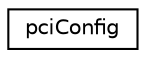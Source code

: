 digraph "Graphical Class Hierarchy"
{
 // LATEX_PDF_SIZE
  edge [fontname="Helvetica",fontsize="10",labelfontname="Helvetica",labelfontsize="10"];
  node [fontname="Helvetica",fontsize="10",shape=record];
  rankdir="LR";
  Node0 [label="pciConfig",height=0.2,width=0.4,color="black", fillcolor="white", style="filled",URL="$structpciConfig.html",tooltip=" "];
}
